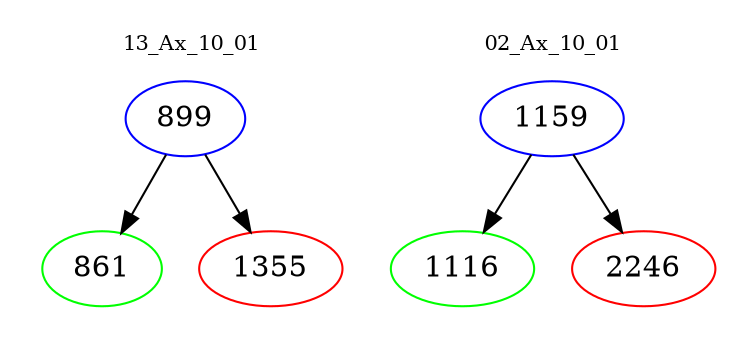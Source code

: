 digraph{
subgraph cluster_0 {
color = white
label = "13_Ax_10_01";
fontsize=10;
T0_899 [label="899", color="blue"]
T0_899 -> T0_861 [color="black"]
T0_861 [label="861", color="green"]
T0_899 -> T0_1355 [color="black"]
T0_1355 [label="1355", color="red"]
}
subgraph cluster_1 {
color = white
label = "02_Ax_10_01";
fontsize=10;
T1_1159 [label="1159", color="blue"]
T1_1159 -> T1_1116 [color="black"]
T1_1116 [label="1116", color="green"]
T1_1159 -> T1_2246 [color="black"]
T1_2246 [label="2246", color="red"]
}
}
